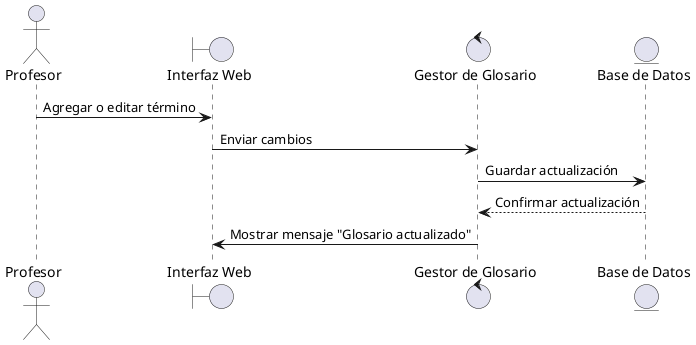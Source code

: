 @startuml 'Gestionar Glosario de Términos'
actor Profesor
boundary "Interfaz Web" as UI
control "Gestor de Glosario" as GG
entity "Base de Datos" as DB

Profesor -> UI: Agregar o editar término
UI -> GG: Enviar cambios
GG -> DB: Guardar actualización
DB --> GG: Confirmar actualización
GG -> UI: Mostrar mensaje "Glosario actualizado"

@enduml
